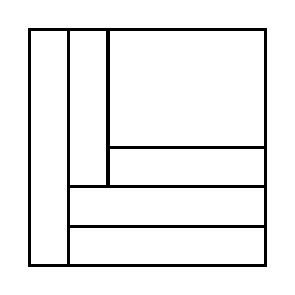 \begin{tikzpicture}[very thick, scale=.5]
    \draw (0,0) rectangle (1,6);
    \draw (1,2) rectangle (2,6);
    \draw (2,3) rectangle (6,6);
    \draw (2,2) rectangle (6,3);
    \draw (1,1) rectangle (6,2);
    \draw (1,0) rectangle (6,1);
\end{tikzpicture}
